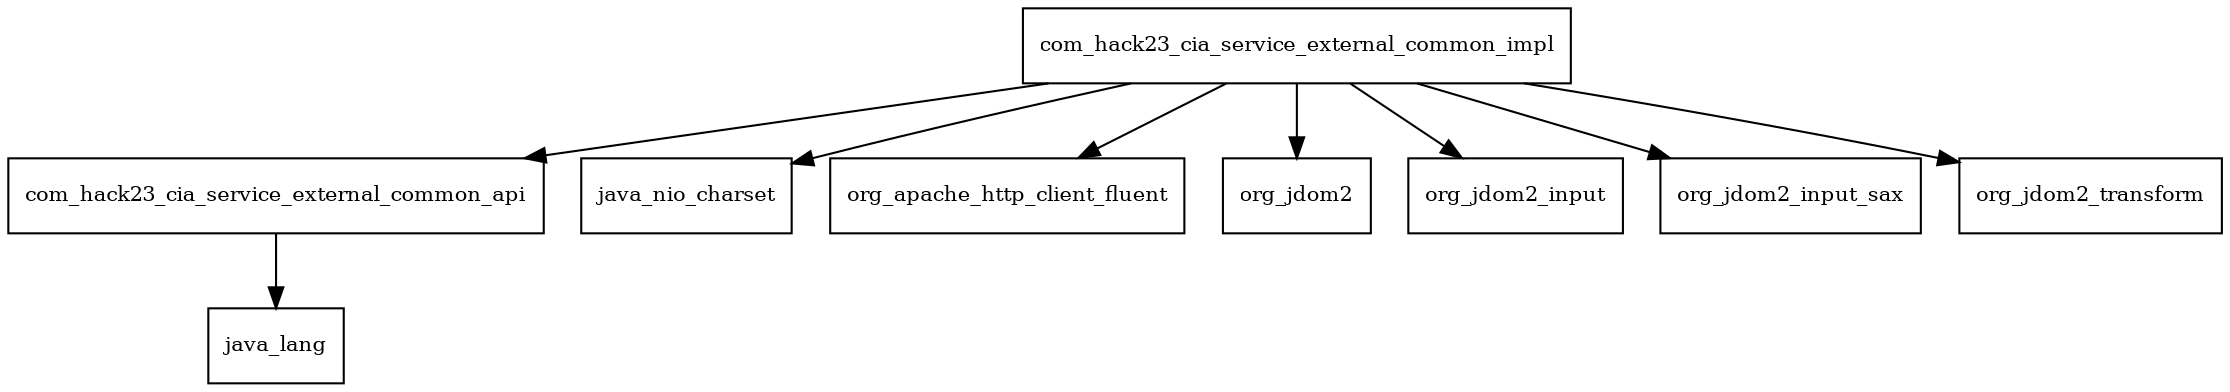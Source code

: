 digraph service_external_common_2017_8_28_SNAPSHOT_package_dependencies {
  node [shape = box, fontsize=10.0];
  com_hack23_cia_service_external_common_api -> java_lang;
  com_hack23_cia_service_external_common_impl -> com_hack23_cia_service_external_common_api;
  com_hack23_cia_service_external_common_impl -> java_nio_charset;
  com_hack23_cia_service_external_common_impl -> org_apache_http_client_fluent;
  com_hack23_cia_service_external_common_impl -> org_jdom2;
  com_hack23_cia_service_external_common_impl -> org_jdom2_input;
  com_hack23_cia_service_external_common_impl -> org_jdom2_input_sax;
  com_hack23_cia_service_external_common_impl -> org_jdom2_transform;
}
